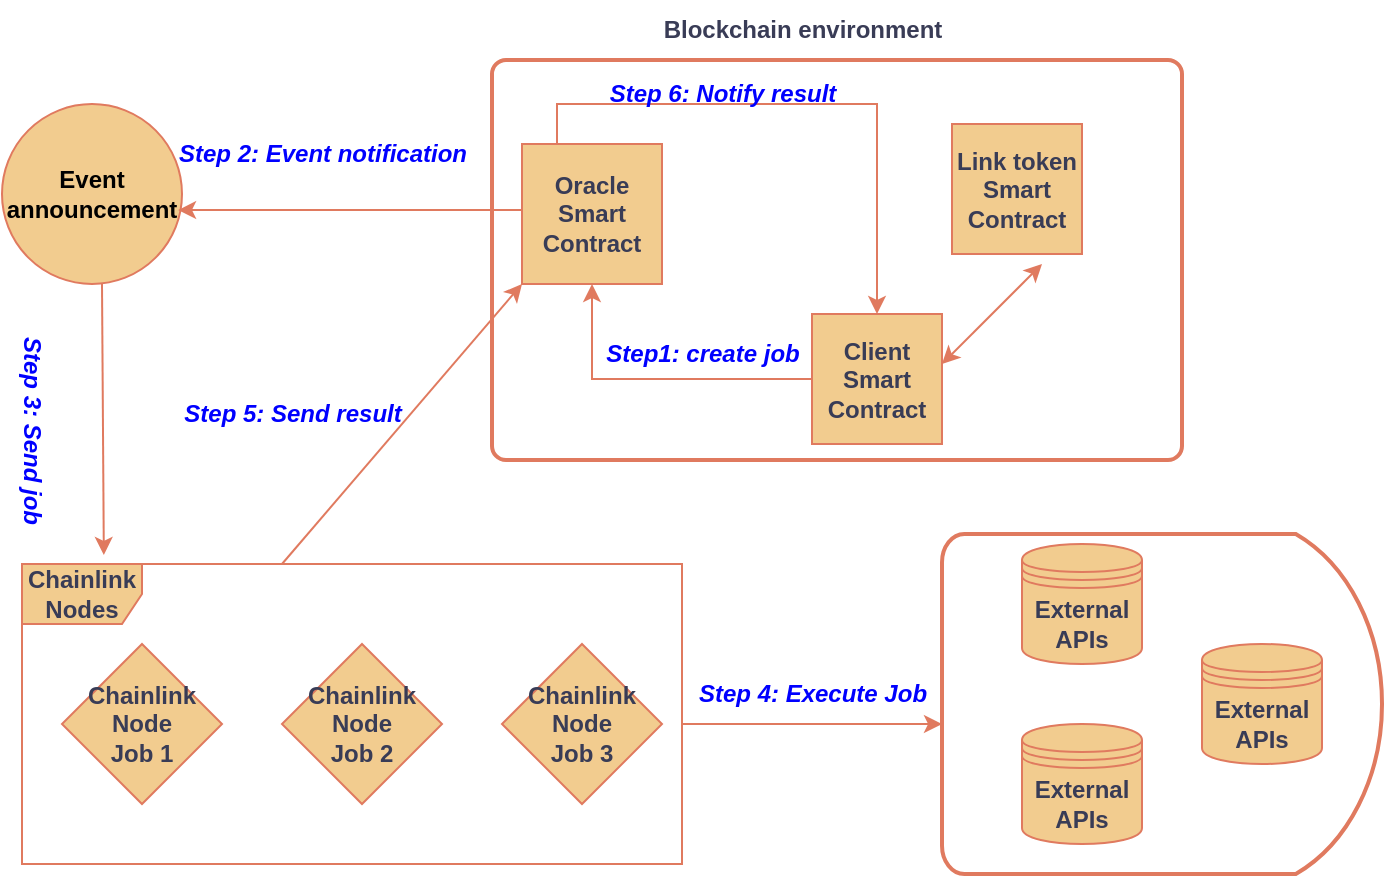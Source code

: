 <mxfile version="21.3.2" type="github">
  <diagram name="Page-1" id="wnrHIdruKklxKll4JgNz">
    <mxGraphModel dx="954" dy="1570" grid="1" gridSize="10" guides="1" tooltips="1" connect="1" arrows="1" fold="1" page="1" pageScale="1" pageWidth="850" pageHeight="1100" math="0" shadow="0">
      <root>
        <mxCell id="0" />
        <mxCell id="1" parent="0" />
        <mxCell id="Npw1RuFwo9IliVPyghso-11" style="edgeStyle=orthogonalEdgeStyle;rounded=0;orthogonalLoop=1;jettySize=auto;html=1;entryX=0.5;entryY=1;entryDx=0;entryDy=0;labelBackgroundColor=none;strokeColor=#E07A5F;fontColor=default;" parent="1" source="Npw1RuFwo9IliVPyghso-1" target="Npw1RuFwo9IliVPyghso-2" edge="1">
          <mxGeometry relative="1" as="geometry" />
        </mxCell>
        <mxCell id="Npw1RuFwo9IliVPyghso-1" value="Client Smart Contract" style="whiteSpace=wrap;html=1;aspect=fixed;labelBackgroundColor=none;fillColor=#F2CC8F;strokeColor=#E07A5F;fontColor=#393C56;fontStyle=1" parent="1" vertex="1">
          <mxGeometry x="425" y="155" width="65" height="65" as="geometry" />
        </mxCell>
        <mxCell id="Npw1RuFwo9IliVPyghso-10" style="edgeStyle=orthogonalEdgeStyle;rounded=0;orthogonalLoop=1;jettySize=auto;html=1;exitX=0.25;exitY=0;exitDx=0;exitDy=0;entryX=0.5;entryY=0;entryDx=0;entryDy=0;labelBackgroundColor=none;strokeColor=#E07A5F;fontColor=default;" parent="1" source="Npw1RuFwo9IliVPyghso-2" target="Npw1RuFwo9IliVPyghso-1" edge="1">
          <mxGeometry relative="1" as="geometry" />
        </mxCell>
        <mxCell id="Npw1RuFwo9IliVPyghso-2" value="Oracle Smart Contract" style="whiteSpace=wrap;html=1;aspect=fixed;labelBackgroundColor=none;fillColor=#F2CC8F;strokeColor=#E07A5F;fontColor=#393C56;fontStyle=1" parent="1" vertex="1">
          <mxGeometry x="280" y="70" width="70" height="70" as="geometry" />
        </mxCell>
        <mxCell id="Npw1RuFwo9IliVPyghso-12" value="Step1: create job" style="text;html=1;align=center;verticalAlign=middle;resizable=0;points=[];autosize=1;strokeColor=none;fillColor=none;labelBackgroundColor=none;fontColor=#0000FF;fontStyle=3" parent="1" vertex="1">
          <mxGeometry x="310" y="160" width="120" height="30" as="geometry" />
        </mxCell>
        <mxCell id="Npw1RuFwo9IliVPyghso-13" value="Link token Smart Contract" style="whiteSpace=wrap;html=1;aspect=fixed;labelBackgroundColor=none;fillColor=#F2CC8F;strokeColor=#E07A5F;fontColor=#393C56;fontStyle=1" parent="1" vertex="1">
          <mxGeometry x="495" y="60" width="65" height="65" as="geometry" />
        </mxCell>
        <mxCell id="Npw1RuFwo9IliVPyghso-14" value="Event announcement" style="ellipse;whiteSpace=wrap;html=1;aspect=fixed;labelBackgroundColor=none;fillColor=#F2CC8F;strokeColor=#E07A5F;fontColor=#000000;fontStyle=1" parent="1" vertex="1">
          <mxGeometry x="20" y="50" width="90" height="90" as="geometry" />
        </mxCell>
        <mxCell id="Npw1RuFwo9IliVPyghso-16" value="Step 2: Event notification" style="text;html=1;align=center;verticalAlign=middle;resizable=0;points=[];autosize=1;strokeColor=none;fillColor=none;labelBackgroundColor=none;fontColor=#0000FF;fontStyle=3" parent="1" vertex="1">
          <mxGeometry x="95" y="60" width="170" height="30" as="geometry" />
        </mxCell>
        <mxCell id="Npw1RuFwo9IliVPyghso-17" value="Chainlink Node&lt;br&gt;Job 1" style="rhombus;whiteSpace=wrap;html=1;labelBackgroundColor=none;fillColor=#F2CC8F;strokeColor=#E07A5F;fontColor=#393C56;fontStyle=1" parent="1" vertex="1">
          <mxGeometry x="50" y="320" width="80" height="80" as="geometry" />
        </mxCell>
        <mxCell id="Npw1RuFwo9IliVPyghso-18" value="Chainlink Node&lt;br&gt;Job 2" style="rhombus;whiteSpace=wrap;html=1;labelBackgroundColor=none;fillColor=#F2CC8F;strokeColor=#E07A5F;fontColor=#393C56;fontStyle=1" parent="1" vertex="1">
          <mxGeometry x="160" y="320" width="80" height="80" as="geometry" />
        </mxCell>
        <mxCell id="Npw1RuFwo9IliVPyghso-19" value="Chainlink Node&lt;br&gt;Job 3" style="rhombus;whiteSpace=wrap;html=1;labelBackgroundColor=none;fillColor=#F2CC8F;strokeColor=#E07A5F;fontColor=#393C56;fontStyle=1" parent="1" vertex="1">
          <mxGeometry x="270" y="320" width="80" height="80" as="geometry" />
        </mxCell>
        <mxCell id="Npw1RuFwo9IliVPyghso-20" value="Step 6: Notify result" style="text;html=1;align=center;verticalAlign=middle;resizable=0;points=[];autosize=1;strokeColor=none;fillColor=none;labelBackgroundColor=none;fontColor=#0000FF;fontStyle=3" parent="1" vertex="1">
          <mxGeometry x="310" y="30" width="140" height="30" as="geometry" />
        </mxCell>
        <mxCell id="Npw1RuFwo9IliVPyghso-31" value="Chainlink Nodes" style="shape=umlFrame;whiteSpace=wrap;html=1;pointerEvents=0;strokeColor=#E07A5F;fontColor=#393C56;fillColor=#F2CC8F;fontStyle=1" parent="1" vertex="1">
          <mxGeometry x="30" y="280" width="330" height="150" as="geometry" />
        </mxCell>
        <mxCell id="Npw1RuFwo9IliVPyghso-36" value="" style="edgeStyle=none;orthogonalLoop=1;jettySize=auto;html=1;rounded=0;strokeColor=#E07A5F;fontColor=#393C56;fillColor=#F2CC8F;entryX=0.124;entryY=-0.03;entryDx=0;entryDy=0;entryPerimeter=0;" parent="1" target="Npw1RuFwo9IliVPyghso-31" edge="1">
          <mxGeometry width="100" relative="1" as="geometry">
            <mxPoint x="70" y="140" as="sourcePoint" />
            <mxPoint x="80" y="250" as="targetPoint" />
            <Array as="points" />
          </mxGeometry>
        </mxCell>
        <mxCell id="Npw1RuFwo9IliVPyghso-37" value="Step 3: Send job" style="text;html=1;align=center;verticalAlign=middle;resizable=0;points=[];autosize=1;strokeColor=none;fillColor=none;fontColor=#0000FF;rotation=90;fontStyle=3" parent="1" vertex="1">
          <mxGeometry x="-25" y="198" width="120" height="30" as="geometry" />
        </mxCell>
        <mxCell id="Npw1RuFwo9IliVPyghso-40" value="External APIs" style="shape=datastore;whiteSpace=wrap;html=1;strokeColor=#E07A5F;fontColor=#393C56;fillColor=#F2CC8F;fontStyle=1" parent="1" vertex="1">
          <mxGeometry x="530" y="270" width="60" height="60" as="geometry" />
        </mxCell>
        <mxCell id="Npw1RuFwo9IliVPyghso-41" value="External APIs" style="shape=datastore;whiteSpace=wrap;html=1;strokeColor=#E07A5F;fontColor=#393C56;fillColor=#F2CC8F;fontStyle=1" parent="1" vertex="1">
          <mxGeometry x="530" y="360" width="60" height="60" as="geometry" />
        </mxCell>
        <mxCell id="Npw1RuFwo9IliVPyghso-42" value="External APIs" style="shape=datastore;whiteSpace=wrap;html=1;strokeColor=#E07A5F;fontColor=#393C56;fillColor=#F2CC8F;fontStyle=1" parent="1" vertex="1">
          <mxGeometry x="620" y="320" width="60" height="60" as="geometry" />
        </mxCell>
        <mxCell id="Npw1RuFwo9IliVPyghso-43" value="" style="endArrow=classic;html=1;rounded=0;strokeColor=#E07A5F;fontColor=#393C56;fillColor=#F2CC8F;entryX=0;entryY=0.5;entryDx=0;entryDy=0;entryPerimeter=0;" parent="1" edge="1">
          <mxGeometry width="50" height="50" relative="1" as="geometry">
            <mxPoint x="360" y="360" as="sourcePoint" />
            <mxPoint x="490" y="360" as="targetPoint" />
          </mxGeometry>
        </mxCell>
        <mxCell id="Npw1RuFwo9IliVPyghso-51" value="Step 4: Execute Job" style="text;html=1;align=center;verticalAlign=middle;resizable=0;points=[];autosize=1;strokeColor=none;fillColor=none;fontColor=#0000FF;fontStyle=3" parent="1" vertex="1">
          <mxGeometry x="355" y="330" width="140" height="30" as="geometry" />
        </mxCell>
        <mxCell id="Npw1RuFwo9IliVPyghso-54" value="" style="endArrow=classic;html=1;rounded=0;strokeColor=#E07A5F;fontColor=#393C56;fillColor=#F2CC8F;entryX=0;entryY=1;entryDx=0;entryDy=0;" parent="1" target="Npw1RuFwo9IliVPyghso-2" edge="1">
          <mxGeometry width="50" height="50" relative="1" as="geometry">
            <mxPoint x="160" y="280" as="sourcePoint" />
            <mxPoint x="210" y="230" as="targetPoint" />
          </mxGeometry>
        </mxCell>
        <mxCell id="Npw1RuFwo9IliVPyghso-55" value="Step 5: Send result" style="text;html=1;align=center;verticalAlign=middle;resizable=0;points=[];autosize=1;strokeColor=none;fillColor=none;fontColor=#0000FF;rotation=0;fontStyle=3" parent="1" vertex="1">
          <mxGeometry x="100" y="190" width="130" height="30" as="geometry" />
        </mxCell>
        <mxCell id="Npw1RuFwo9IliVPyghso-61" value="" style="rounded=1;whiteSpace=wrap;html=1;absoluteArcSize=1;arcSize=14;strokeWidth=2;strokeColor=#E07A5F;fontColor=#393C56;fillColor=none;fontStyle=0" parent="1" vertex="1">
          <mxGeometry x="265" y="28" width="345" height="200" as="geometry" />
        </mxCell>
        <mxCell id="Npw1RuFwo9IliVPyghso-62" value="" style="endArrow=classic;startArrow=classic;html=1;rounded=0;strokeColor=#E07A5F;fontColor=#393C56;fillColor=#F2CC8F;" parent="1" edge="1">
          <mxGeometry width="50" height="50" relative="1" as="geometry">
            <mxPoint x="490" y="180" as="sourcePoint" />
            <mxPoint x="540" y="130" as="targetPoint" />
          </mxGeometry>
        </mxCell>
        <mxCell id="Npw1RuFwo9IliVPyghso-65" value="" style="endArrow=classic;html=1;rounded=0;strokeColor=#E07A5F;fontColor=#393C56;fillColor=#F2CC8F;entryX=0.978;entryY=0.589;entryDx=0;entryDy=0;entryPerimeter=0;" parent="1" target="Npw1RuFwo9IliVPyghso-14" edge="1">
          <mxGeometry width="50" height="50" relative="1" as="geometry">
            <mxPoint x="280" y="103" as="sourcePoint" />
            <mxPoint x="450" y="200" as="targetPoint" />
          </mxGeometry>
        </mxCell>
        <mxCell id="Npw1RuFwo9IliVPyghso-69" value="Blockchain environment" style="text;html=1;align=center;verticalAlign=middle;resizable=0;points=[];autosize=1;strokeColor=none;fillColor=none;fontColor=#393C56;fontStyle=1" parent="1" vertex="1">
          <mxGeometry x="340" y="-2" width="160" height="30" as="geometry" />
        </mxCell>
        <mxCell id="tVTisNSIiJWV0kx1MQIW-1" value="" style="strokeWidth=2;html=1;shape=mxgraph.flowchart.delay;whiteSpace=wrap;strokeColor=#E07A5F;fontColor=#393C56;fillColor=none;" vertex="1" parent="1">
          <mxGeometry x="490" y="265" width="220" height="170" as="geometry" />
        </mxCell>
      </root>
    </mxGraphModel>
  </diagram>
</mxfile>
